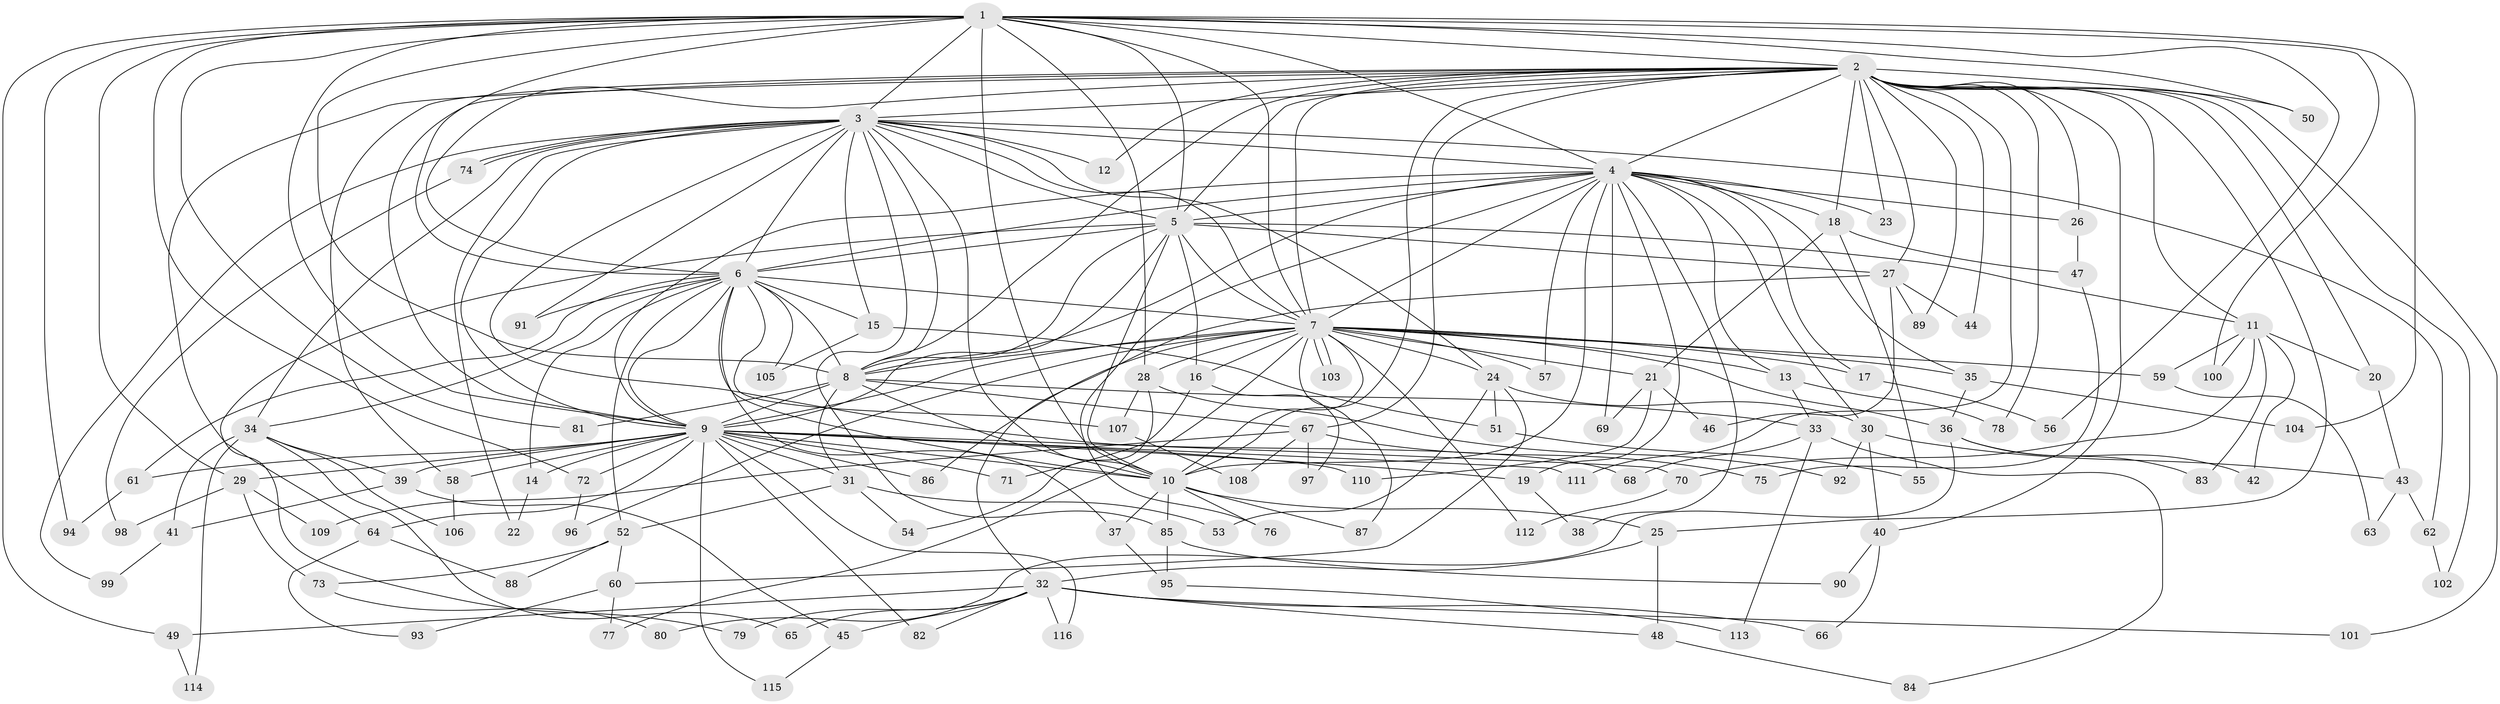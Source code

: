 // Generated by graph-tools (version 1.1) at 2025/44/03/09/25 04:44:47]
// undirected, 116 vertices, 257 edges
graph export_dot {
graph [start="1"]
  node [color=gray90,style=filled];
  1;
  2;
  3;
  4;
  5;
  6;
  7;
  8;
  9;
  10;
  11;
  12;
  13;
  14;
  15;
  16;
  17;
  18;
  19;
  20;
  21;
  22;
  23;
  24;
  25;
  26;
  27;
  28;
  29;
  30;
  31;
  32;
  33;
  34;
  35;
  36;
  37;
  38;
  39;
  40;
  41;
  42;
  43;
  44;
  45;
  46;
  47;
  48;
  49;
  50;
  51;
  52;
  53;
  54;
  55;
  56;
  57;
  58;
  59;
  60;
  61;
  62;
  63;
  64;
  65;
  66;
  67;
  68;
  69;
  70;
  71;
  72;
  73;
  74;
  75;
  76;
  77;
  78;
  79;
  80;
  81;
  82;
  83;
  84;
  85;
  86;
  87;
  88;
  89;
  90;
  91;
  92;
  93;
  94;
  95;
  96;
  97;
  98;
  99;
  100;
  101;
  102;
  103;
  104;
  105;
  106;
  107;
  108;
  109;
  110;
  111;
  112;
  113;
  114;
  115;
  116;
  1 -- 2;
  1 -- 3;
  1 -- 4;
  1 -- 5;
  1 -- 6;
  1 -- 7;
  1 -- 8;
  1 -- 9;
  1 -- 10;
  1 -- 28;
  1 -- 29;
  1 -- 49;
  1 -- 50;
  1 -- 56;
  1 -- 72;
  1 -- 81;
  1 -- 94;
  1 -- 100;
  1 -- 104;
  2 -- 3;
  2 -- 4;
  2 -- 5;
  2 -- 6;
  2 -- 7;
  2 -- 8;
  2 -- 9;
  2 -- 10;
  2 -- 11;
  2 -- 12;
  2 -- 18;
  2 -- 20;
  2 -- 23;
  2 -- 25;
  2 -- 26;
  2 -- 27;
  2 -- 40;
  2 -- 44;
  2 -- 50;
  2 -- 58;
  2 -- 64;
  2 -- 67;
  2 -- 78;
  2 -- 89;
  2 -- 101;
  2 -- 102;
  2 -- 111;
  3 -- 4;
  3 -- 5;
  3 -- 6;
  3 -- 7;
  3 -- 8;
  3 -- 9;
  3 -- 10;
  3 -- 12;
  3 -- 15;
  3 -- 22;
  3 -- 24;
  3 -- 34;
  3 -- 62;
  3 -- 68;
  3 -- 74;
  3 -- 74;
  3 -- 85;
  3 -- 91;
  3 -- 99;
  4 -- 5;
  4 -- 6;
  4 -- 7;
  4 -- 8;
  4 -- 9;
  4 -- 10;
  4 -- 13;
  4 -- 17;
  4 -- 18;
  4 -- 19;
  4 -- 23;
  4 -- 26;
  4 -- 30;
  4 -- 35;
  4 -- 38;
  4 -- 57;
  4 -- 69;
  4 -- 76;
  5 -- 6;
  5 -- 7;
  5 -- 8;
  5 -- 9;
  5 -- 10;
  5 -- 11;
  5 -- 16;
  5 -- 27;
  5 -- 79;
  6 -- 7;
  6 -- 8;
  6 -- 9;
  6 -- 10;
  6 -- 14;
  6 -- 15;
  6 -- 34;
  6 -- 37;
  6 -- 52;
  6 -- 61;
  6 -- 91;
  6 -- 105;
  6 -- 107;
  7 -- 8;
  7 -- 9;
  7 -- 10;
  7 -- 13;
  7 -- 16;
  7 -- 17;
  7 -- 21;
  7 -- 24;
  7 -- 28;
  7 -- 35;
  7 -- 36;
  7 -- 57;
  7 -- 59;
  7 -- 77;
  7 -- 86;
  7 -- 87;
  7 -- 96;
  7 -- 103;
  7 -- 103;
  7 -- 112;
  8 -- 9;
  8 -- 10;
  8 -- 31;
  8 -- 33;
  8 -- 67;
  8 -- 81;
  9 -- 10;
  9 -- 14;
  9 -- 19;
  9 -- 29;
  9 -- 31;
  9 -- 39;
  9 -- 58;
  9 -- 61;
  9 -- 64;
  9 -- 70;
  9 -- 71;
  9 -- 72;
  9 -- 82;
  9 -- 86;
  9 -- 110;
  9 -- 111;
  9 -- 115;
  9 -- 116;
  10 -- 25;
  10 -- 37;
  10 -- 76;
  10 -- 85;
  10 -- 87;
  11 -- 20;
  11 -- 42;
  11 -- 59;
  11 -- 70;
  11 -- 83;
  11 -- 100;
  13 -- 33;
  13 -- 78;
  14 -- 22;
  15 -- 51;
  15 -- 105;
  16 -- 71;
  16 -- 97;
  17 -- 56;
  18 -- 21;
  18 -- 47;
  18 -- 55;
  19 -- 38;
  20 -- 43;
  21 -- 46;
  21 -- 69;
  21 -- 110;
  24 -- 30;
  24 -- 51;
  24 -- 53;
  24 -- 60;
  25 -- 32;
  25 -- 48;
  26 -- 47;
  27 -- 32;
  27 -- 44;
  27 -- 46;
  27 -- 89;
  28 -- 54;
  28 -- 92;
  28 -- 107;
  29 -- 73;
  29 -- 98;
  29 -- 109;
  30 -- 40;
  30 -- 43;
  30 -- 92;
  31 -- 52;
  31 -- 53;
  31 -- 54;
  32 -- 45;
  32 -- 48;
  32 -- 49;
  32 -- 65;
  32 -- 66;
  32 -- 79;
  32 -- 82;
  32 -- 101;
  32 -- 116;
  33 -- 68;
  33 -- 84;
  33 -- 113;
  34 -- 39;
  34 -- 41;
  34 -- 65;
  34 -- 106;
  34 -- 114;
  35 -- 36;
  35 -- 104;
  36 -- 42;
  36 -- 80;
  36 -- 83;
  37 -- 95;
  39 -- 41;
  39 -- 45;
  40 -- 66;
  40 -- 90;
  41 -- 99;
  43 -- 62;
  43 -- 63;
  45 -- 115;
  47 -- 75;
  48 -- 84;
  49 -- 114;
  51 -- 55;
  52 -- 60;
  52 -- 73;
  52 -- 88;
  58 -- 106;
  59 -- 63;
  60 -- 77;
  60 -- 93;
  61 -- 94;
  62 -- 102;
  64 -- 88;
  64 -- 93;
  67 -- 75;
  67 -- 97;
  67 -- 108;
  67 -- 109;
  70 -- 112;
  72 -- 96;
  73 -- 80;
  74 -- 98;
  85 -- 90;
  85 -- 95;
  95 -- 113;
  107 -- 108;
}
